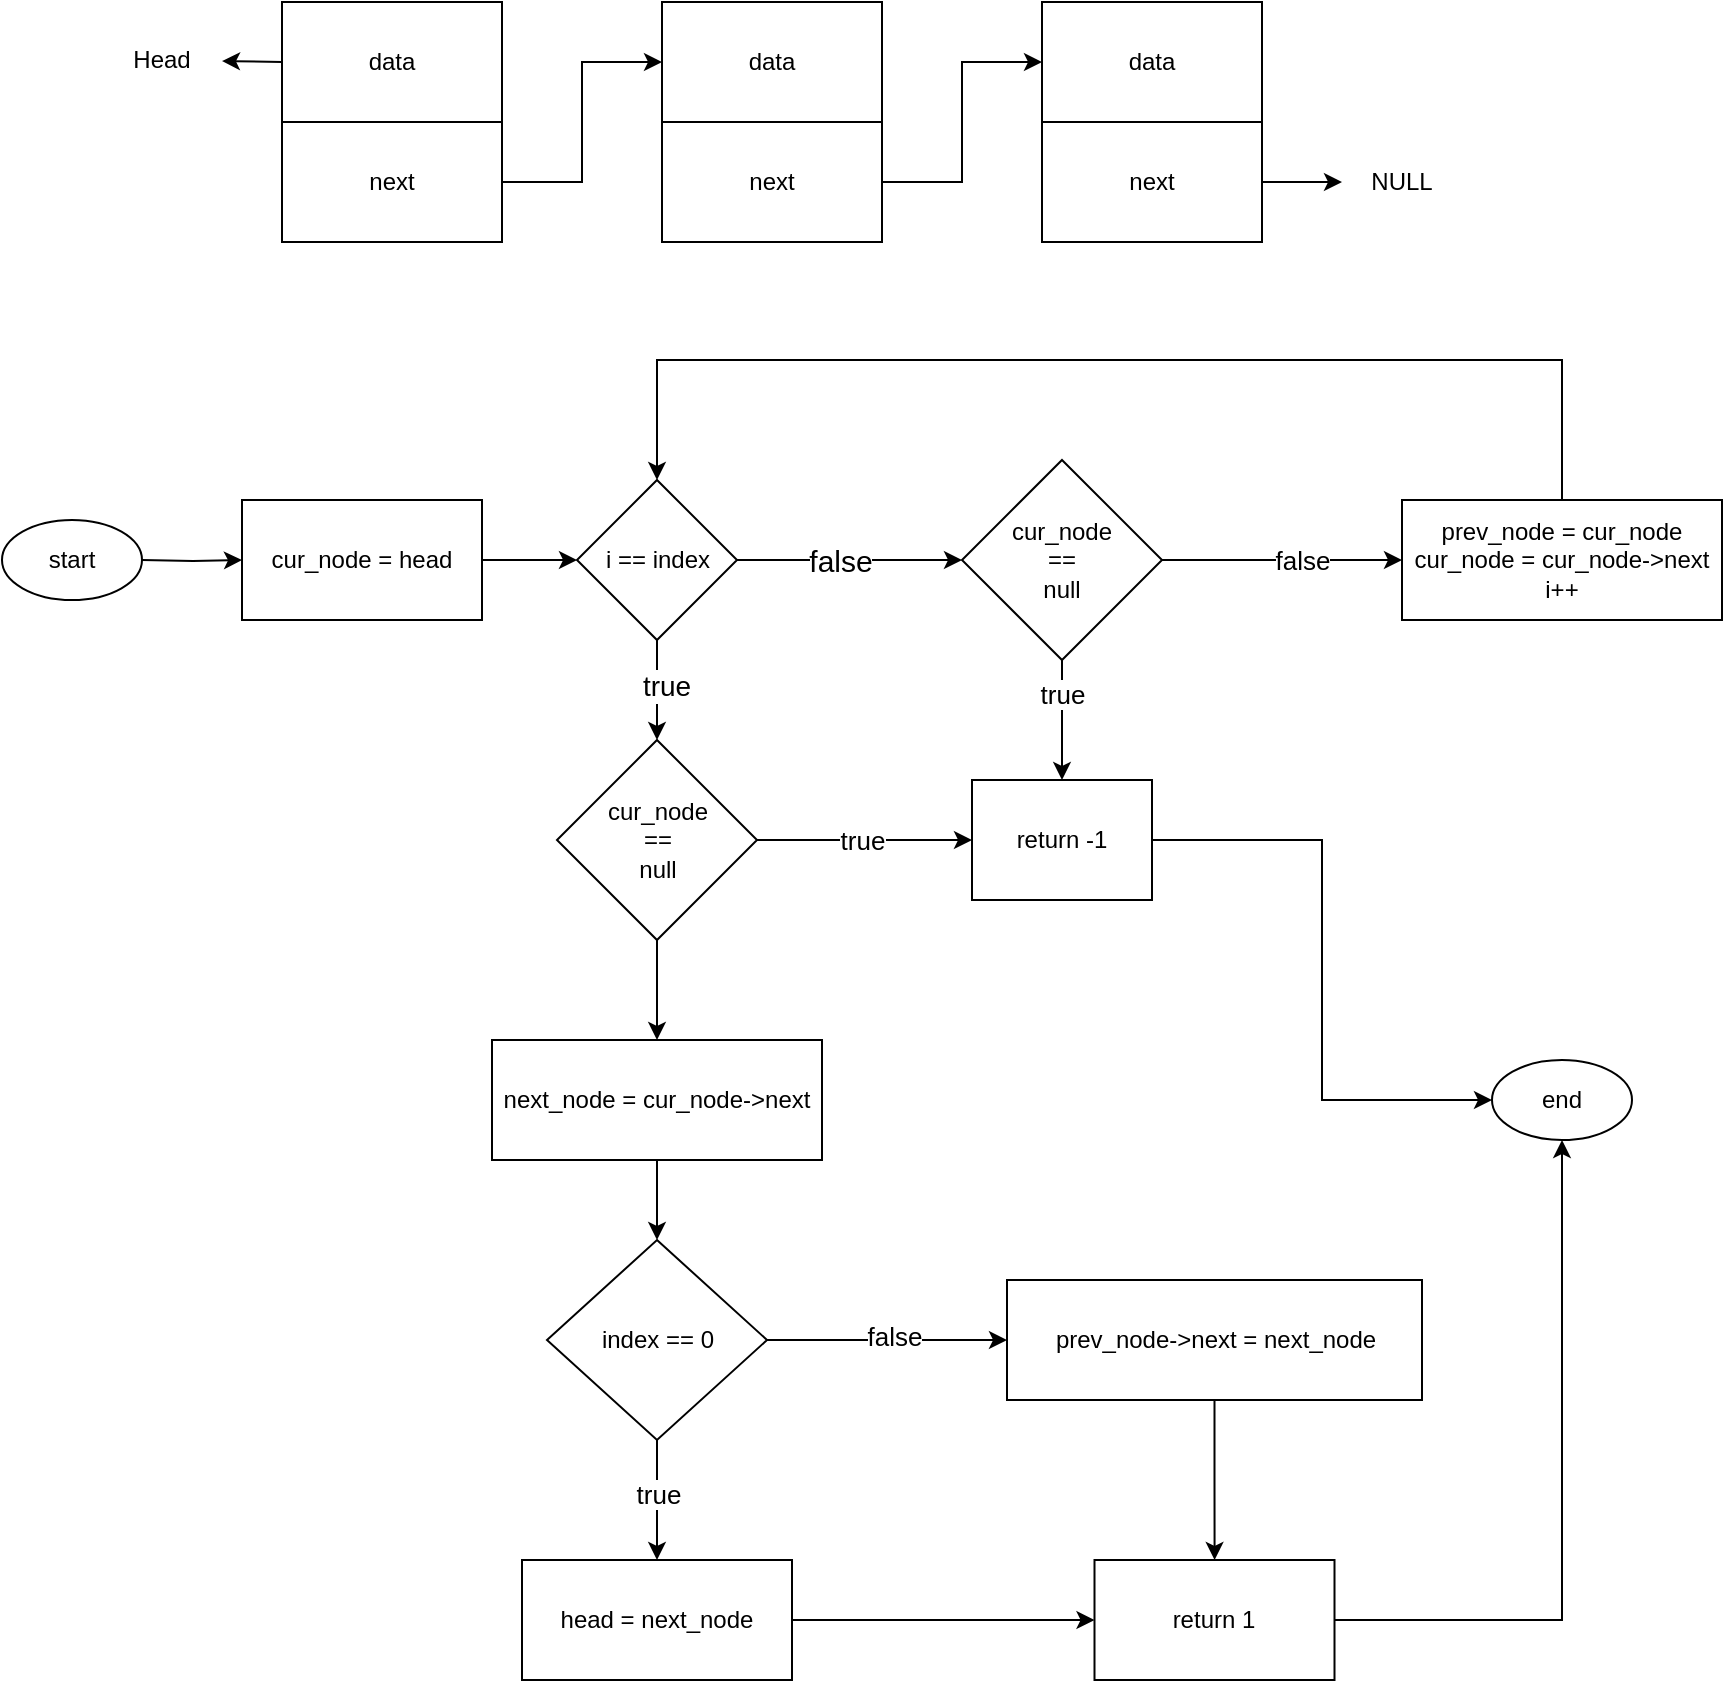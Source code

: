 <mxfile version="21.6.9" type="github">
  <diagram name="Page-1" id="RmdNxjoiRvotJxNvjJFT">
    <mxGraphModel dx="1166" dy="1006" grid="1" gridSize="10" guides="1" tooltips="1" connect="1" arrows="1" fold="1" page="1" pageScale="1" pageWidth="850" pageHeight="1100" math="0" shadow="0">
      <root>
        <mxCell id="0" />
        <mxCell id="1" parent="0" />
        <mxCell id="giK1OIeGpI_97gdxSJEK-16" style="edgeStyle=orthogonalEdgeStyle;rounded=0;orthogonalLoop=1;jettySize=auto;html=1;exitX=1;exitY=0.5;exitDx=0;exitDy=0;entryX=0;entryY=0.5;entryDx=0;entryDy=0;" edge="1" parent="1" source="giK1OIeGpI_97gdxSJEK-17" target="giK1OIeGpI_97gdxSJEK-21">
          <mxGeometry relative="1" as="geometry" />
        </mxCell>
        <mxCell id="giK1OIeGpI_97gdxSJEK-17" value="next" style="rounded=0;whiteSpace=wrap;html=1;" vertex="1" parent="1">
          <mxGeometry x="140" y="81" width="110" height="60" as="geometry" />
        </mxCell>
        <mxCell id="giK1OIeGpI_97gdxSJEK-18" value="data" style="rounded=0;whiteSpace=wrap;html=1;" vertex="1" parent="1">
          <mxGeometry x="140" y="21" width="110" height="60" as="geometry" />
        </mxCell>
        <mxCell id="giK1OIeGpI_97gdxSJEK-19" style="edgeStyle=orthogonalEdgeStyle;rounded=0;orthogonalLoop=1;jettySize=auto;html=1;exitX=1;exitY=0.5;exitDx=0;exitDy=0;entryX=0;entryY=0.5;entryDx=0;entryDy=0;" edge="1" parent="1" source="giK1OIeGpI_97gdxSJEK-20" target="giK1OIeGpI_97gdxSJEK-24">
          <mxGeometry relative="1" as="geometry" />
        </mxCell>
        <mxCell id="giK1OIeGpI_97gdxSJEK-20" value="next" style="rounded=0;whiteSpace=wrap;html=1;" vertex="1" parent="1">
          <mxGeometry x="330" y="81" width="110" height="60" as="geometry" />
        </mxCell>
        <mxCell id="giK1OIeGpI_97gdxSJEK-21" value="data" style="rounded=0;whiteSpace=wrap;html=1;" vertex="1" parent="1">
          <mxGeometry x="330" y="21" width="110" height="60" as="geometry" />
        </mxCell>
        <mxCell id="giK1OIeGpI_97gdxSJEK-22" style="edgeStyle=orthogonalEdgeStyle;rounded=0;orthogonalLoop=1;jettySize=auto;html=1;exitX=1;exitY=0.5;exitDx=0;exitDy=0;" edge="1" parent="1" source="giK1OIeGpI_97gdxSJEK-23" target="giK1OIeGpI_97gdxSJEK-25">
          <mxGeometry relative="1" as="geometry">
            <mxPoint x="700" y="111" as="targetPoint" />
          </mxGeometry>
        </mxCell>
        <mxCell id="giK1OIeGpI_97gdxSJEK-23" value="next" style="rounded=0;whiteSpace=wrap;html=1;" vertex="1" parent="1">
          <mxGeometry x="520" y="81" width="110" height="60" as="geometry" />
        </mxCell>
        <mxCell id="giK1OIeGpI_97gdxSJEK-24" value="data" style="rounded=0;whiteSpace=wrap;html=1;" vertex="1" parent="1">
          <mxGeometry x="520" y="21" width="110" height="60" as="geometry" />
        </mxCell>
        <mxCell id="giK1OIeGpI_97gdxSJEK-25" value="NULL" style="text;html=1;strokeColor=none;fillColor=none;align=center;verticalAlign=middle;whiteSpace=wrap;rounded=0;" vertex="1" parent="1">
          <mxGeometry x="670" y="96" width="60" height="30" as="geometry" />
        </mxCell>
        <mxCell id="giK1OIeGpI_97gdxSJEK-26" value="" style="endArrow=classic;html=1;rounded=0;exitX=0;exitY=0.5;exitDx=0;exitDy=0;" edge="1" parent="1" source="giK1OIeGpI_97gdxSJEK-18" target="giK1OIeGpI_97gdxSJEK-27">
          <mxGeometry width="50" height="50" relative="1" as="geometry">
            <mxPoint x="380" y="170" as="sourcePoint" />
            <mxPoint x="80" y="50" as="targetPoint" />
          </mxGeometry>
        </mxCell>
        <mxCell id="giK1OIeGpI_97gdxSJEK-27" value="Head" style="text;html=1;strokeColor=none;fillColor=none;align=center;verticalAlign=middle;whiteSpace=wrap;rounded=0;" vertex="1" parent="1">
          <mxGeometry x="50" y="35" width="60" height="30" as="geometry" />
        </mxCell>
        <mxCell id="giK1OIeGpI_97gdxSJEK-45" style="edgeStyle=orthogonalEdgeStyle;rounded=0;orthogonalLoop=1;jettySize=auto;html=1;exitX=1;exitY=0.5;exitDx=0;exitDy=0;entryX=0;entryY=0.5;entryDx=0;entryDy=0;" edge="1" parent="1" target="giK1OIeGpI_97gdxSJEK-48">
          <mxGeometry relative="1" as="geometry">
            <mxPoint x="70.0" y="300" as="sourcePoint" />
          </mxGeometry>
        </mxCell>
        <mxCell id="giK1OIeGpI_97gdxSJEK-46" value="start" style="ellipse;whiteSpace=wrap;html=1;" vertex="1" parent="1">
          <mxGeometry y="280" width="70" height="40" as="geometry" />
        </mxCell>
        <mxCell id="giK1OIeGpI_97gdxSJEK-47" style="edgeStyle=orthogonalEdgeStyle;rounded=0;orthogonalLoop=1;jettySize=auto;html=1;exitX=1;exitY=0.5;exitDx=0;exitDy=0;entryX=0;entryY=0.5;entryDx=0;entryDy=0;" edge="1" parent="1" source="giK1OIeGpI_97gdxSJEK-48" target="giK1OIeGpI_97gdxSJEK-53">
          <mxGeometry relative="1" as="geometry" />
        </mxCell>
        <mxCell id="giK1OIeGpI_97gdxSJEK-48" value="cur_node = head" style="rounded=0;whiteSpace=wrap;html=1;" vertex="1" parent="1">
          <mxGeometry x="120" y="270" width="120" height="60" as="geometry" />
        </mxCell>
        <mxCell id="giK1OIeGpI_97gdxSJEK-49" style="edgeStyle=orthogonalEdgeStyle;rounded=0;orthogonalLoop=1;jettySize=auto;html=1;exitX=1;exitY=0.5;exitDx=0;exitDy=0;entryX=0;entryY=0.5;entryDx=0;entryDy=0;" edge="1" parent="1" source="giK1OIeGpI_97gdxSJEK-53" target="giK1OIeGpI_97gdxSJEK-62">
          <mxGeometry relative="1" as="geometry" />
        </mxCell>
        <mxCell id="giK1OIeGpI_97gdxSJEK-50" value="&lt;font style=&quot;font-size: 15px;&quot;&gt;false&lt;/font&gt;" style="edgeLabel;html=1;align=center;verticalAlign=middle;resizable=0;points=[];" vertex="1" connectable="0" parent="giK1OIeGpI_97gdxSJEK-49">
          <mxGeometry x="-0.113" relative="1" as="geometry">
            <mxPoint x="1" as="offset" />
          </mxGeometry>
        </mxCell>
        <mxCell id="giK1OIeGpI_97gdxSJEK-51" style="edgeStyle=orthogonalEdgeStyle;rounded=0;orthogonalLoop=1;jettySize=auto;html=1;exitX=0.5;exitY=1;exitDx=0;exitDy=0;entryX=0.5;entryY=0;entryDx=0;entryDy=0;" edge="1" parent="1" source="giK1OIeGpI_97gdxSJEK-53" target="giK1OIeGpI_97gdxSJEK-79">
          <mxGeometry relative="1" as="geometry">
            <Array as="points" />
          </mxGeometry>
        </mxCell>
        <mxCell id="giK1OIeGpI_97gdxSJEK-52" value="&lt;font style=&quot;font-size: 14px;&quot;&gt;true&lt;/font&gt;" style="edgeLabel;html=1;align=center;verticalAlign=middle;resizable=0;points=[];" vertex="1" connectable="0" parent="giK1OIeGpI_97gdxSJEK-51">
          <mxGeometry x="-0.094" y="4" relative="1" as="geometry">
            <mxPoint as="offset" />
          </mxGeometry>
        </mxCell>
        <mxCell id="giK1OIeGpI_97gdxSJEK-53" value="i == index" style="rhombus;whiteSpace=wrap;html=1;" vertex="1" parent="1">
          <mxGeometry x="287.5" y="260" width="80" height="80" as="geometry" />
        </mxCell>
        <mxCell id="giK1OIeGpI_97gdxSJEK-84" value="" style="edgeStyle=orthogonalEdgeStyle;rounded=0;orthogonalLoop=1;jettySize=auto;html=1;" edge="1" parent="1" source="giK1OIeGpI_97gdxSJEK-55" target="giK1OIeGpI_97gdxSJEK-67">
          <mxGeometry relative="1" as="geometry" />
        </mxCell>
        <mxCell id="giK1OIeGpI_97gdxSJEK-55" value="next_node = cur_node-&amp;gt;next" style="rounded=0;whiteSpace=wrap;html=1;" vertex="1" parent="1">
          <mxGeometry x="245" y="540" width="165" height="60" as="geometry" />
        </mxCell>
        <mxCell id="giK1OIeGpI_97gdxSJEK-56" style="edgeStyle=orthogonalEdgeStyle;rounded=0;orthogonalLoop=1;jettySize=auto;html=1;exitX=1;exitY=0.5;exitDx=0;exitDy=0;entryX=0;entryY=0.5;entryDx=0;entryDy=0;" edge="1" parent="1" source="giK1OIeGpI_97gdxSJEK-57" target="giK1OIeGpI_97gdxSJEK-74">
          <mxGeometry relative="1" as="geometry" />
        </mxCell>
        <mxCell id="giK1OIeGpI_97gdxSJEK-57" value="return -1" style="rounded=0;whiteSpace=wrap;html=1;" vertex="1" parent="1">
          <mxGeometry x="485" y="410" width="90" height="60" as="geometry" />
        </mxCell>
        <mxCell id="giK1OIeGpI_97gdxSJEK-58" style="edgeStyle=orthogonalEdgeStyle;rounded=0;orthogonalLoop=1;jettySize=auto;html=1;exitX=1;exitY=0.5;exitDx=0;exitDy=0;entryX=0;entryY=0.5;entryDx=0;entryDy=0;" edge="1" parent="1" source="giK1OIeGpI_97gdxSJEK-62" target="giK1OIeGpI_97gdxSJEK-73">
          <mxGeometry relative="1" as="geometry">
            <Array as="points">
              <mxPoint x="650" y="300" />
              <mxPoint x="650" y="300" />
            </Array>
          </mxGeometry>
        </mxCell>
        <mxCell id="giK1OIeGpI_97gdxSJEK-59" value="&lt;font style=&quot;font-size: 13px;&quot;&gt;false&lt;/font&gt;" style="edgeLabel;html=1;align=center;verticalAlign=middle;resizable=0;points=[];" vertex="1" connectable="0" parent="giK1OIeGpI_97gdxSJEK-58">
          <mxGeometry x="0.164" y="-4" relative="1" as="geometry">
            <mxPoint y="-4" as="offset" />
          </mxGeometry>
        </mxCell>
        <mxCell id="giK1OIeGpI_97gdxSJEK-60" value="" style="edgeStyle=orthogonalEdgeStyle;rounded=0;orthogonalLoop=1;jettySize=auto;html=1;" edge="1" parent="1" source="giK1OIeGpI_97gdxSJEK-62" target="giK1OIeGpI_97gdxSJEK-57">
          <mxGeometry relative="1" as="geometry" />
        </mxCell>
        <mxCell id="giK1OIeGpI_97gdxSJEK-61" value="&lt;font style=&quot;font-size: 13px;&quot;&gt;true&lt;/font&gt;" style="edgeLabel;html=1;align=center;verticalAlign=middle;resizable=0;points=[];" vertex="1" connectable="0" parent="giK1OIeGpI_97gdxSJEK-60">
          <mxGeometry x="-0.44" y="3" relative="1" as="geometry">
            <mxPoint x="-3" as="offset" />
          </mxGeometry>
        </mxCell>
        <mxCell id="giK1OIeGpI_97gdxSJEK-62" value="cur_node&lt;br&gt;==&lt;br&gt;null" style="rhombus;whiteSpace=wrap;html=1;" vertex="1" parent="1">
          <mxGeometry x="480" y="250" width="100" height="100" as="geometry" />
        </mxCell>
        <mxCell id="giK1OIeGpI_97gdxSJEK-63" style="edgeStyle=orthogonalEdgeStyle;rounded=0;orthogonalLoop=1;jettySize=auto;html=1;exitX=0.5;exitY=1;exitDx=0;exitDy=0;entryX=0.5;entryY=0;entryDx=0;entryDy=0;" edge="1" parent="1" source="giK1OIeGpI_97gdxSJEK-67" target="giK1OIeGpI_97gdxSJEK-69">
          <mxGeometry relative="1" as="geometry" />
        </mxCell>
        <mxCell id="giK1OIeGpI_97gdxSJEK-64" value="&lt;font style=&quot;font-size: 13px;&quot;&gt;true&lt;/font&gt;" style="edgeLabel;html=1;align=center;verticalAlign=middle;resizable=0;points=[];" vertex="1" connectable="0" parent="giK1OIeGpI_97gdxSJEK-63">
          <mxGeometry x="-0.1" relative="1" as="geometry">
            <mxPoint as="offset" />
          </mxGeometry>
        </mxCell>
        <mxCell id="giK1OIeGpI_97gdxSJEK-65" style="edgeStyle=orthogonalEdgeStyle;rounded=0;orthogonalLoop=1;jettySize=auto;html=1;exitX=1;exitY=0.5;exitDx=0;exitDy=0;" edge="1" parent="1" source="giK1OIeGpI_97gdxSJEK-67" target="giK1OIeGpI_97gdxSJEK-71">
          <mxGeometry relative="1" as="geometry" />
        </mxCell>
        <mxCell id="giK1OIeGpI_97gdxSJEK-66" value="&lt;font style=&quot;font-size: 13px;&quot;&gt;false&lt;/font&gt;" style="edgeLabel;html=1;align=center;verticalAlign=middle;resizable=0;points=[];" vertex="1" connectable="0" parent="giK1OIeGpI_97gdxSJEK-65">
          <mxGeometry x="0.058" y="2" relative="1" as="geometry">
            <mxPoint as="offset" />
          </mxGeometry>
        </mxCell>
        <mxCell id="giK1OIeGpI_97gdxSJEK-67" value="index == 0" style="rhombus;whiteSpace=wrap;html=1;" vertex="1" parent="1">
          <mxGeometry x="272.5" y="640" width="110" height="100" as="geometry" />
        </mxCell>
        <mxCell id="giK1OIeGpI_97gdxSJEK-68" value="" style="edgeStyle=orthogonalEdgeStyle;rounded=0;orthogonalLoop=1;jettySize=auto;html=1;" edge="1" parent="1" source="giK1OIeGpI_97gdxSJEK-69" target="giK1OIeGpI_97gdxSJEK-76">
          <mxGeometry relative="1" as="geometry" />
        </mxCell>
        <mxCell id="giK1OIeGpI_97gdxSJEK-69" value="head = next_node" style="rounded=0;whiteSpace=wrap;html=1;" vertex="1" parent="1">
          <mxGeometry x="260" y="800" width="135" height="60" as="geometry" />
        </mxCell>
        <mxCell id="giK1OIeGpI_97gdxSJEK-70" value="" style="edgeStyle=orthogonalEdgeStyle;rounded=0;orthogonalLoop=1;jettySize=auto;html=1;" edge="1" parent="1" source="giK1OIeGpI_97gdxSJEK-71" target="giK1OIeGpI_97gdxSJEK-76">
          <mxGeometry relative="1" as="geometry" />
        </mxCell>
        <mxCell id="giK1OIeGpI_97gdxSJEK-71" value="prev_node-&amp;gt;next = next_node" style="rounded=0;whiteSpace=wrap;html=1;" vertex="1" parent="1">
          <mxGeometry x="502.5" y="660" width="207.5" height="60" as="geometry" />
        </mxCell>
        <mxCell id="giK1OIeGpI_97gdxSJEK-72" style="edgeStyle=orthogonalEdgeStyle;rounded=0;orthogonalLoop=1;jettySize=auto;html=1;exitX=0.5;exitY=0;exitDx=0;exitDy=0;entryX=0.5;entryY=0;entryDx=0;entryDy=0;" edge="1" parent="1" source="giK1OIeGpI_97gdxSJEK-73" target="giK1OIeGpI_97gdxSJEK-53">
          <mxGeometry relative="1" as="geometry">
            <Array as="points">
              <mxPoint x="780" y="200" />
              <mxPoint x="328" y="200" />
            </Array>
          </mxGeometry>
        </mxCell>
        <mxCell id="giK1OIeGpI_97gdxSJEK-73" value="prev_node = cur_node&lt;br&gt;cur_node = cur_node-&amp;gt;next&lt;br&gt;i++" style="rounded=0;whiteSpace=wrap;html=1;" vertex="1" parent="1">
          <mxGeometry x="700" y="270" width="160" height="60" as="geometry" />
        </mxCell>
        <mxCell id="giK1OIeGpI_97gdxSJEK-74" value="end" style="ellipse;whiteSpace=wrap;html=1;" vertex="1" parent="1">
          <mxGeometry x="745" y="550" width="70" height="40" as="geometry" />
        </mxCell>
        <mxCell id="giK1OIeGpI_97gdxSJEK-75" style="edgeStyle=orthogonalEdgeStyle;rounded=0;orthogonalLoop=1;jettySize=auto;html=1;exitX=1;exitY=0.5;exitDx=0;exitDy=0;entryX=0.5;entryY=1;entryDx=0;entryDy=0;" edge="1" parent="1" source="giK1OIeGpI_97gdxSJEK-76" target="giK1OIeGpI_97gdxSJEK-74">
          <mxGeometry relative="1" as="geometry" />
        </mxCell>
        <mxCell id="giK1OIeGpI_97gdxSJEK-76" value="return 1" style="whiteSpace=wrap;html=1;rounded=0;" vertex="1" parent="1">
          <mxGeometry x="546.25" y="800" width="120" height="60" as="geometry" />
        </mxCell>
        <mxCell id="giK1OIeGpI_97gdxSJEK-81" style="edgeStyle=orthogonalEdgeStyle;rounded=0;orthogonalLoop=1;jettySize=auto;html=1;exitX=1;exitY=0.5;exitDx=0;exitDy=0;entryX=0;entryY=0.5;entryDx=0;entryDy=0;" edge="1" parent="1" source="giK1OIeGpI_97gdxSJEK-79" target="giK1OIeGpI_97gdxSJEK-57">
          <mxGeometry relative="1" as="geometry" />
        </mxCell>
        <mxCell id="giK1OIeGpI_97gdxSJEK-83" value="&lt;font style=&quot;font-size: 13px;&quot;&gt;true&lt;/font&gt;" style="edgeLabel;html=1;align=center;verticalAlign=middle;resizable=0;points=[];" vertex="1" connectable="0" parent="giK1OIeGpI_97gdxSJEK-81">
          <mxGeometry x="-0.035" relative="1" as="geometry">
            <mxPoint as="offset" />
          </mxGeometry>
        </mxCell>
        <mxCell id="giK1OIeGpI_97gdxSJEK-82" value="" style="edgeStyle=orthogonalEdgeStyle;rounded=0;orthogonalLoop=1;jettySize=auto;html=1;" edge="1" parent="1" source="giK1OIeGpI_97gdxSJEK-79" target="giK1OIeGpI_97gdxSJEK-55">
          <mxGeometry relative="1" as="geometry" />
        </mxCell>
        <mxCell id="giK1OIeGpI_97gdxSJEK-79" value="cur_node&lt;br&gt;==&lt;br&gt;null" style="rhombus;whiteSpace=wrap;html=1;" vertex="1" parent="1">
          <mxGeometry x="277.5" y="390" width="100" height="100" as="geometry" />
        </mxCell>
      </root>
    </mxGraphModel>
  </diagram>
</mxfile>
